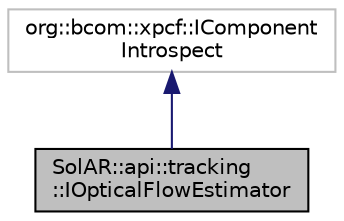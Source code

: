 digraph "SolAR::api::tracking::IOpticalFlowEstimator"
{
 // LATEX_PDF_SIZE
  edge [fontname="Helvetica",fontsize="10",labelfontname="Helvetica",labelfontsize="10"];
  node [fontname="Helvetica",fontsize="10",shape=record];
  Node1 [label="SolAR::api::tracking\l::IOpticalFlowEstimator",height=0.2,width=0.4,color="black", fillcolor="grey75", style="filled", fontcolor="black",tooltip="Estimates the optical flow between two images. UUID: 3c74cd7f-950c-43ee-8886-9f4ddf763c27"];
  Node2 -> Node1 [dir="back",color="midnightblue",fontsize="10",style="solid",fontname="Helvetica"];
  Node2 [label="org::bcom::xpcf::IComponent\lIntrospect",height=0.2,width=0.4,color="grey75", fillcolor="white", style="filled",tooltip=" "];
}
